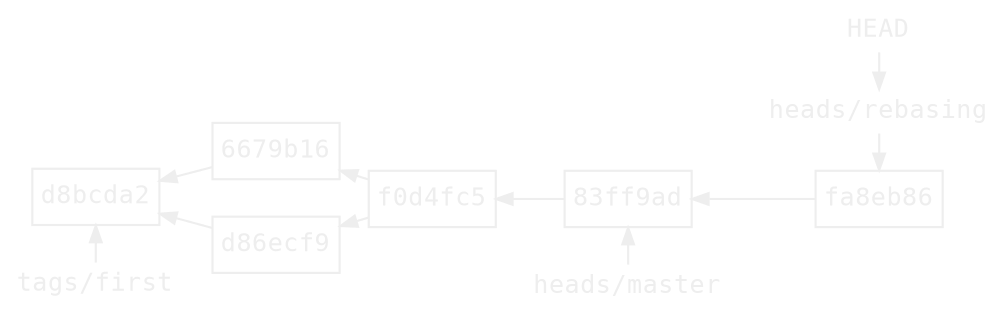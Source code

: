 digraph branch {
    bgcolor = transparent
    color = white
    rankdir = RL
    ranksep = 0.2
    node [fontname=monospace, fontsize=12, fontcolor="#eeeeee",
          margin="0.06,0.1", height=0, color="#eeeeee"]
    edge [fontcolor="#eeeeee", color="#eeeeee", arrowsize=0.8]

    node [shape=box, labeldistance=0.2]
    "d8bcda2"
    "fa8eb86"
    "6679b16"
    "d86ecf9"
    "f0d4fc5"
    "83ff9ad"

    node [shape=none, margin=0.05, height=0]
    HEAD
    master [label="heads/master"]
    rebasing [label="heads/rebasing"]
    first [label="tags/first"]

    "6679b16" -> "d8bcda2"
    "d86ecf9" -> "d8bcda2"
    "f0d4fc5" -> "6679b16"
    "f0d4fc5" -> "d86ecf9"
    "83ff9ad" -> "f0d4fc5"
    "fa8eb86" -> "83ff9ad"

    {
        rank = same
        first -> "d8bcda2" [constraint=false]
    }

    {
        rank = same
        master -> "83ff9ad" [constraint=false, weight=1]
    }

    {
        rank = same
        HEAD -> rebasing
        rebasing -> "fa8eb86"
    }
}

